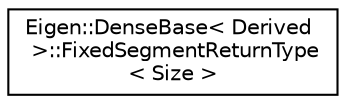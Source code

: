 digraph "Graphical Class Hierarchy"
{
  edge [fontname="Helvetica",fontsize="10",labelfontname="Helvetica",labelfontsize="10"];
  node [fontname="Helvetica",fontsize="10",shape=record];
  rankdir="LR";
  Node1 [label="Eigen::DenseBase\< Derived\l \>::FixedSegmentReturnType\l\< Size \>",height=0.2,width=0.4,color="black", fillcolor="white", style="filled",URL="$struct_eigen_1_1_dense_base_1_1_fixed_segment_return_type.html"];
}
